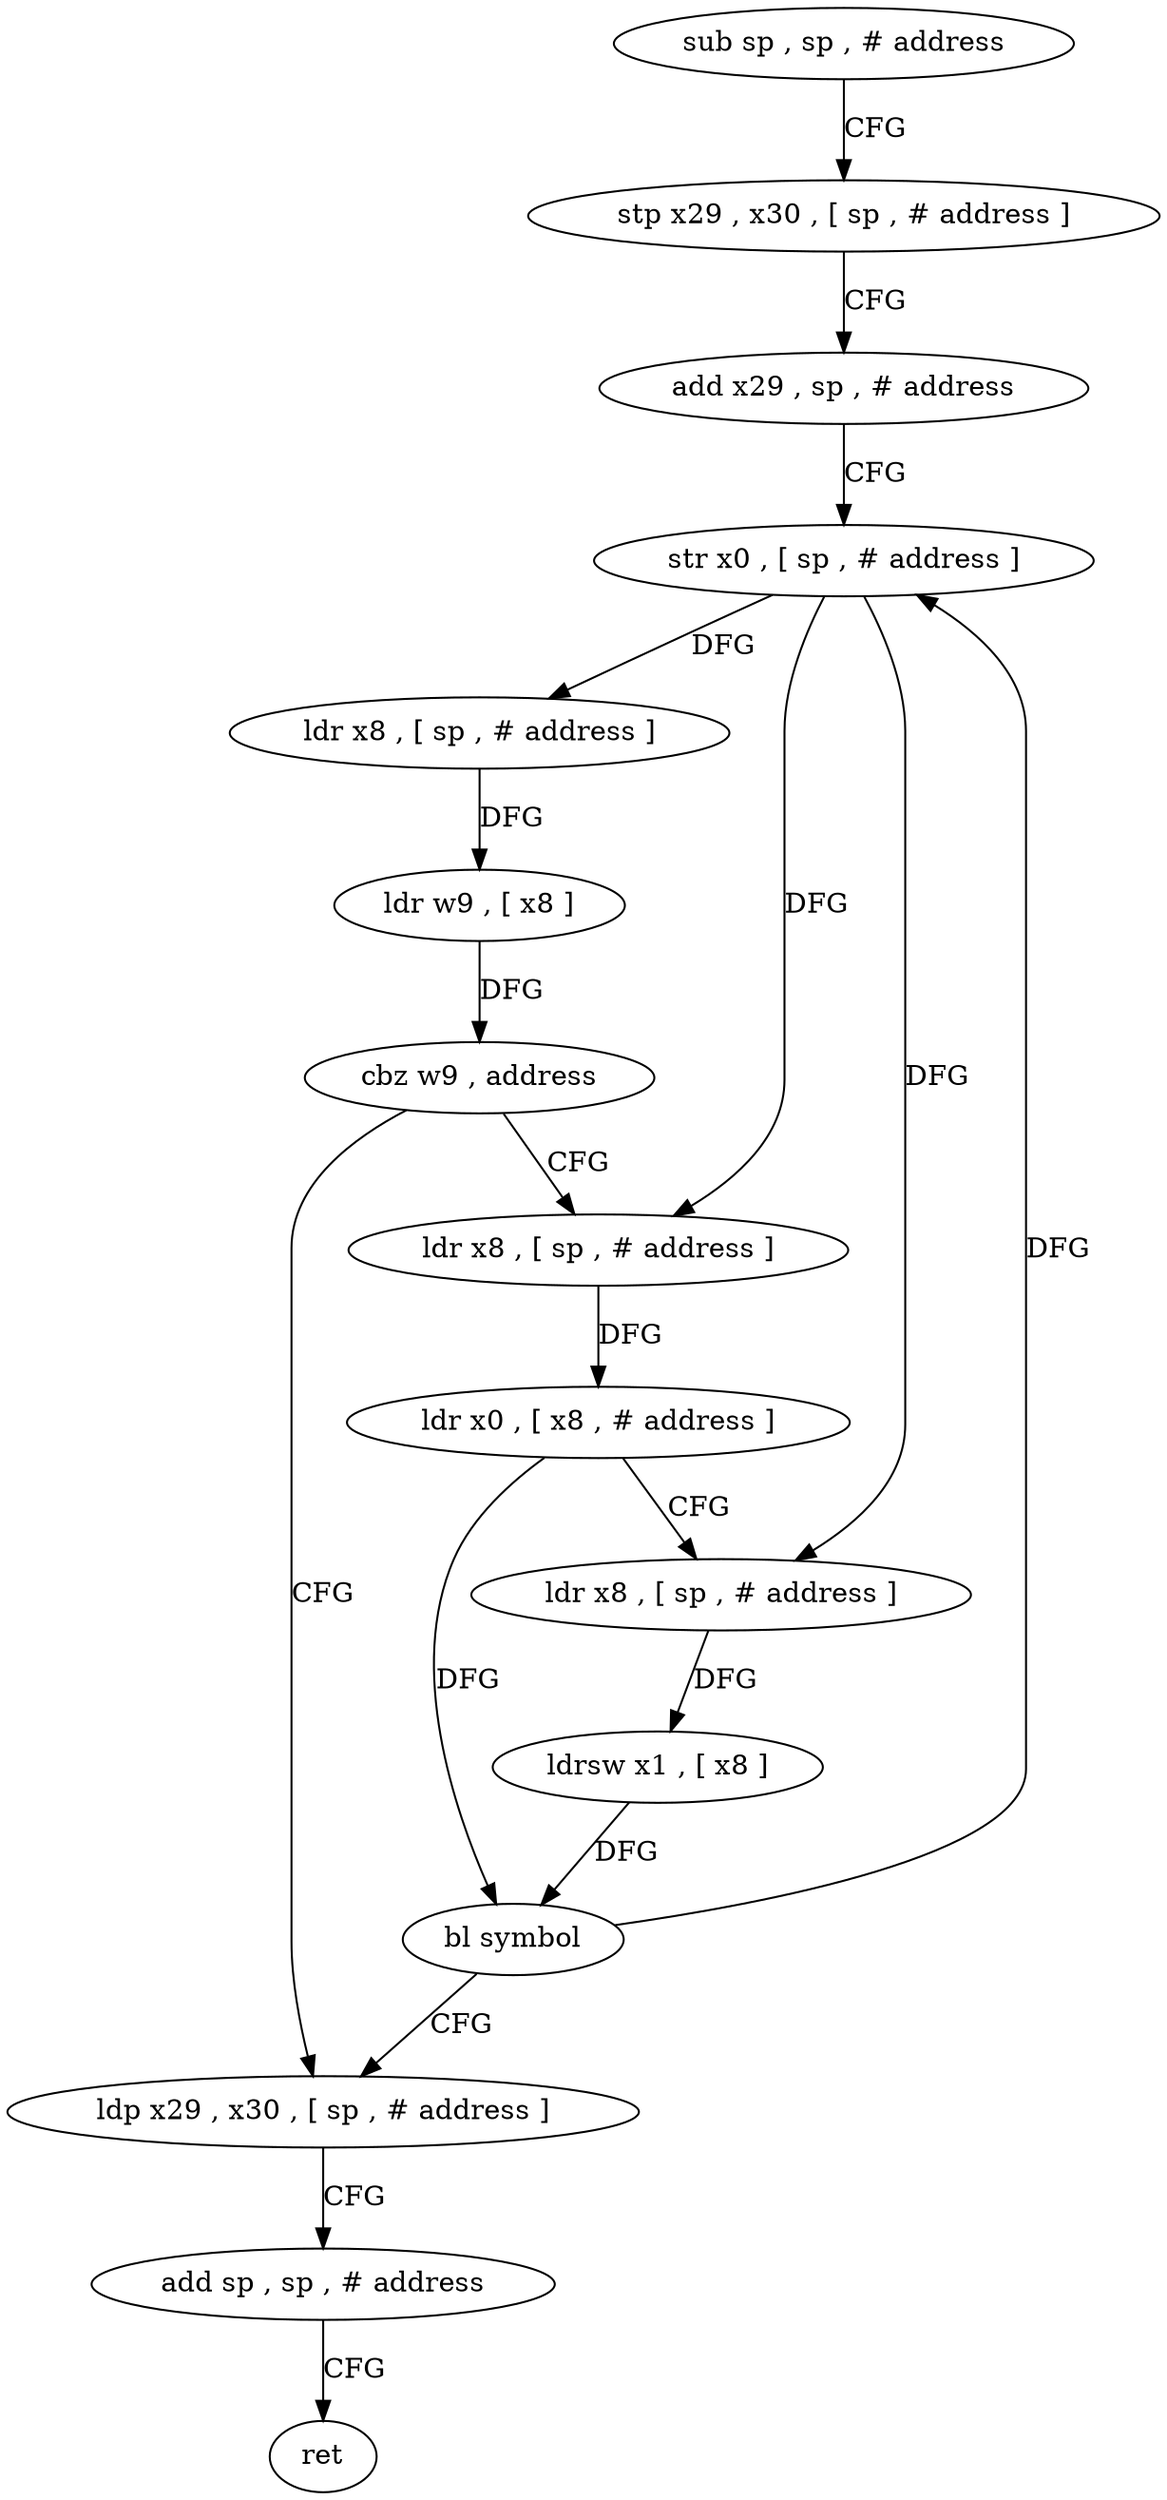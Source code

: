 digraph "func" {
"4243792" [label = "sub sp , sp , # address" ]
"4243796" [label = "stp x29 , x30 , [ sp , # address ]" ]
"4243800" [label = "add x29 , sp , # address" ]
"4243804" [label = "str x0 , [ sp , # address ]" ]
"4243808" [label = "ldr x8 , [ sp , # address ]" ]
"4243812" [label = "ldr w9 , [ x8 ]" ]
"4243816" [label = "cbz w9 , address" ]
"4243840" [label = "ldp x29 , x30 , [ sp , # address ]" ]
"4243820" [label = "ldr x8 , [ sp , # address ]" ]
"4243844" [label = "add sp , sp , # address" ]
"4243848" [label = "ret" ]
"4243824" [label = "ldr x0 , [ x8 , # address ]" ]
"4243828" [label = "ldr x8 , [ sp , # address ]" ]
"4243832" [label = "ldrsw x1 , [ x8 ]" ]
"4243836" [label = "bl symbol" ]
"4243792" -> "4243796" [ label = "CFG" ]
"4243796" -> "4243800" [ label = "CFG" ]
"4243800" -> "4243804" [ label = "CFG" ]
"4243804" -> "4243808" [ label = "DFG" ]
"4243804" -> "4243820" [ label = "DFG" ]
"4243804" -> "4243828" [ label = "DFG" ]
"4243808" -> "4243812" [ label = "DFG" ]
"4243812" -> "4243816" [ label = "DFG" ]
"4243816" -> "4243840" [ label = "CFG" ]
"4243816" -> "4243820" [ label = "CFG" ]
"4243840" -> "4243844" [ label = "CFG" ]
"4243820" -> "4243824" [ label = "DFG" ]
"4243844" -> "4243848" [ label = "CFG" ]
"4243824" -> "4243828" [ label = "CFG" ]
"4243824" -> "4243836" [ label = "DFG" ]
"4243828" -> "4243832" [ label = "DFG" ]
"4243832" -> "4243836" [ label = "DFG" ]
"4243836" -> "4243840" [ label = "CFG" ]
"4243836" -> "4243804" [ label = "DFG" ]
}
